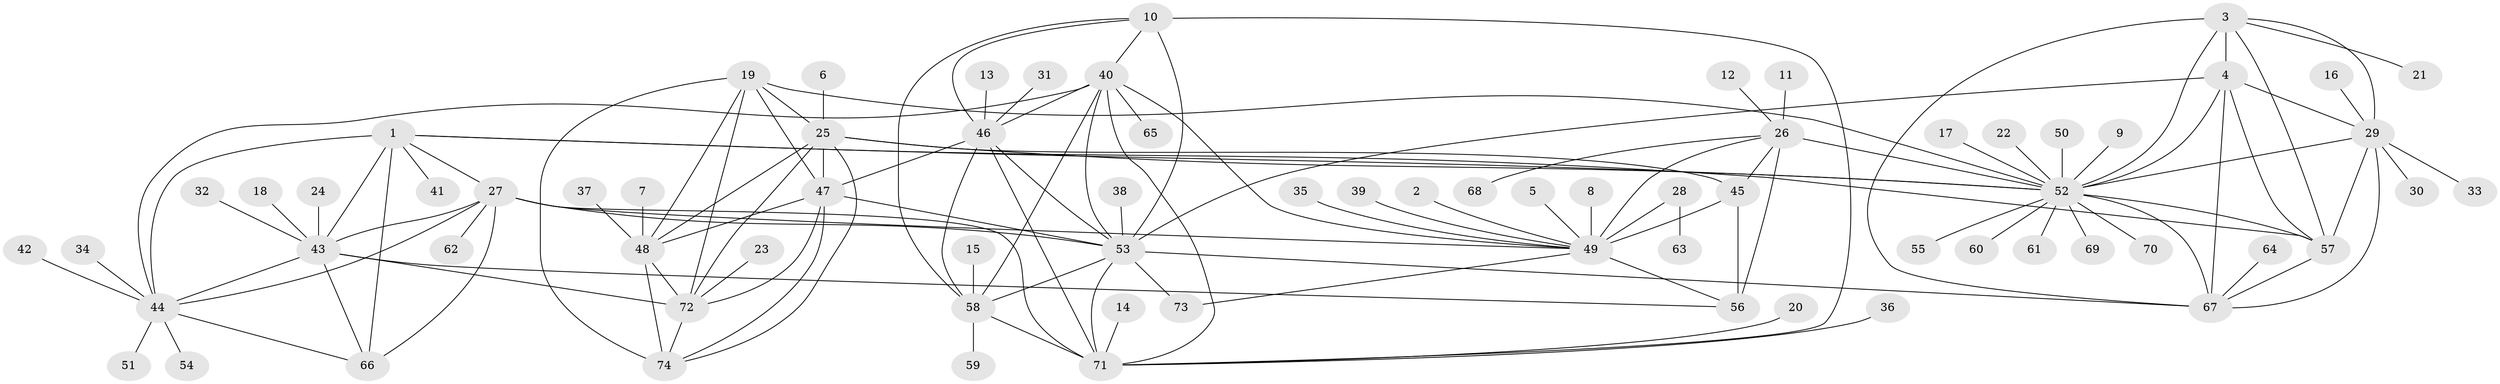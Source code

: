 // original degree distribution, {6: 0.02097902097902098, 8: 0.027972027972027972, 9: 0.07692307692307693, 10: 0.04195804195804196, 18: 0.006993006993006993, 11: 0.013986013986013986, 7: 0.03496503496503497, 12: 0.013986013986013986, 17: 0.006993006993006993, 1: 0.6013986013986014, 3: 0.027972027972027972, 2: 0.11188811188811189, 4: 0.006993006993006993, 5: 0.006993006993006993}
// Generated by graph-tools (version 1.1) at 2025/26/03/09/25 03:26:45]
// undirected, 74 vertices, 126 edges
graph export_dot {
graph [start="1"]
  node [color=gray90,style=filled];
  1;
  2;
  3;
  4;
  5;
  6;
  7;
  8;
  9;
  10;
  11;
  12;
  13;
  14;
  15;
  16;
  17;
  18;
  19;
  20;
  21;
  22;
  23;
  24;
  25;
  26;
  27;
  28;
  29;
  30;
  31;
  32;
  33;
  34;
  35;
  36;
  37;
  38;
  39;
  40;
  41;
  42;
  43;
  44;
  45;
  46;
  47;
  48;
  49;
  50;
  51;
  52;
  53;
  54;
  55;
  56;
  57;
  58;
  59;
  60;
  61;
  62;
  63;
  64;
  65;
  66;
  67;
  68;
  69;
  70;
  71;
  72;
  73;
  74;
  1 -- 27 [weight=2.0];
  1 -- 41 [weight=1.0];
  1 -- 43 [weight=4.0];
  1 -- 44 [weight=2.0];
  1 -- 52 [weight=1.0];
  1 -- 57 [weight=1.0];
  1 -- 66 [weight=2.0];
  2 -- 49 [weight=1.0];
  3 -- 4 [weight=2.0];
  3 -- 21 [weight=1.0];
  3 -- 29 [weight=2.0];
  3 -- 52 [weight=2.0];
  3 -- 57 [weight=2.0];
  3 -- 67 [weight=2.0];
  4 -- 29 [weight=1.0];
  4 -- 52 [weight=1.0];
  4 -- 53 [weight=2.0];
  4 -- 57 [weight=1.0];
  4 -- 67 [weight=1.0];
  5 -- 49 [weight=1.0];
  6 -- 25 [weight=1.0];
  7 -- 48 [weight=1.0];
  8 -- 49 [weight=1.0];
  9 -- 52 [weight=1.0];
  10 -- 40 [weight=1.0];
  10 -- 46 [weight=1.0];
  10 -- 53 [weight=1.0];
  10 -- 58 [weight=1.0];
  10 -- 71 [weight=2.0];
  11 -- 26 [weight=1.0];
  12 -- 26 [weight=1.0];
  13 -- 46 [weight=1.0];
  14 -- 71 [weight=1.0];
  15 -- 58 [weight=1.0];
  16 -- 29 [weight=1.0];
  17 -- 52 [weight=1.0];
  18 -- 43 [weight=1.0];
  19 -- 25 [weight=1.0];
  19 -- 47 [weight=1.0];
  19 -- 48 [weight=2.0];
  19 -- 52 [weight=1.0];
  19 -- 72 [weight=1.0];
  19 -- 74 [weight=1.0];
  20 -- 71 [weight=1.0];
  22 -- 52 [weight=1.0];
  23 -- 72 [weight=1.0];
  24 -- 43 [weight=1.0];
  25 -- 45 [weight=1.0];
  25 -- 47 [weight=1.0];
  25 -- 48 [weight=2.0];
  25 -- 52 [weight=1.0];
  25 -- 72 [weight=1.0];
  25 -- 74 [weight=1.0];
  26 -- 45 [weight=2.0];
  26 -- 49 [weight=2.0];
  26 -- 52 [weight=1.0];
  26 -- 56 [weight=6.0];
  26 -- 68 [weight=1.0];
  27 -- 43 [weight=2.0];
  27 -- 44 [weight=1.0];
  27 -- 49 [weight=1.0];
  27 -- 53 [weight=1.0];
  27 -- 62 [weight=1.0];
  27 -- 66 [weight=1.0];
  27 -- 71 [weight=1.0];
  28 -- 49 [weight=1.0];
  28 -- 63 [weight=1.0];
  29 -- 30 [weight=1.0];
  29 -- 33 [weight=1.0];
  29 -- 52 [weight=1.0];
  29 -- 57 [weight=1.0];
  29 -- 67 [weight=1.0];
  31 -- 46 [weight=1.0];
  32 -- 43 [weight=1.0];
  34 -- 44 [weight=1.0];
  35 -- 49 [weight=1.0];
  36 -- 71 [weight=1.0];
  37 -- 48 [weight=1.0];
  38 -- 53 [weight=1.0];
  39 -- 49 [weight=1.0];
  40 -- 44 [weight=1.0];
  40 -- 46 [weight=1.0];
  40 -- 49 [weight=1.0];
  40 -- 53 [weight=1.0];
  40 -- 58 [weight=1.0];
  40 -- 65 [weight=1.0];
  40 -- 71 [weight=2.0];
  42 -- 44 [weight=1.0];
  43 -- 44 [weight=2.0];
  43 -- 56 [weight=1.0];
  43 -- 66 [weight=2.0];
  43 -- 72 [weight=1.0];
  44 -- 51 [weight=1.0];
  44 -- 54 [weight=1.0];
  44 -- 66 [weight=1.0];
  45 -- 49 [weight=1.0];
  45 -- 56 [weight=3.0];
  46 -- 47 [weight=1.0];
  46 -- 53 [weight=1.0];
  46 -- 58 [weight=1.0];
  46 -- 71 [weight=2.0];
  47 -- 48 [weight=2.0];
  47 -- 53 [weight=1.0];
  47 -- 72 [weight=1.0];
  47 -- 74 [weight=1.0];
  48 -- 72 [weight=2.0];
  48 -- 74 [weight=2.0];
  49 -- 56 [weight=3.0];
  49 -- 73 [weight=1.0];
  50 -- 52 [weight=1.0];
  52 -- 55 [weight=1.0];
  52 -- 57 [weight=1.0];
  52 -- 60 [weight=1.0];
  52 -- 61 [weight=1.0];
  52 -- 67 [weight=1.0];
  52 -- 69 [weight=1.0];
  52 -- 70 [weight=1.0];
  53 -- 58 [weight=1.0];
  53 -- 67 [weight=1.0];
  53 -- 71 [weight=2.0];
  53 -- 73 [weight=1.0];
  57 -- 67 [weight=1.0];
  58 -- 59 [weight=1.0];
  58 -- 71 [weight=2.0];
  64 -- 67 [weight=1.0];
  72 -- 74 [weight=1.0];
}
